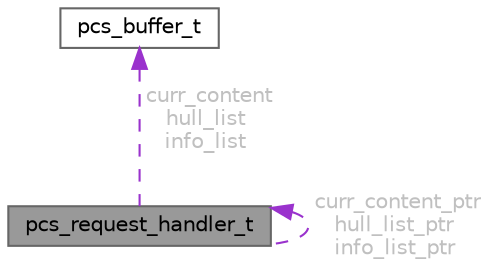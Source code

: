 digraph "pcs_request_handler_t"
{
 // LATEX_PDF_SIZE
  bgcolor="transparent";
  edge [fontname=Helvetica,fontsize=10,labelfontname=Helvetica,labelfontsize=10];
  node [fontname=Helvetica,fontsize=10,shape=box,height=0.2,width=0.4];
  Node1 [id="Node000001",label="pcs_request_handler_t",height=0.2,width=0.4,color="gray40", fillcolor="grey60", style="filled", fontcolor="black",tooltip=" "];
  Node2 -> Node1 [id="edge1_Node000001_Node000002",dir="back",color="darkorchid3",style="dashed",tooltip=" ",label=" curr_content\nhull_list\ninfo_list",fontcolor="grey" ];
  Node2 [id="Node000002",label="pcs_buffer_t",height=0.2,width=0.4,color="gray40", fillcolor="white", style="filled",URL="$structpcs__buffer__t.html",tooltip="Structure representing a memory buffer."];
  Node1 -> Node1 [id="edge2_Node000001_Node000001",dir="back",color="darkorchid3",style="dashed",tooltip=" ",label=" curr_content_ptr\nhull_list_ptr\ninfo_list_ptr",fontcolor="grey" ];
}
